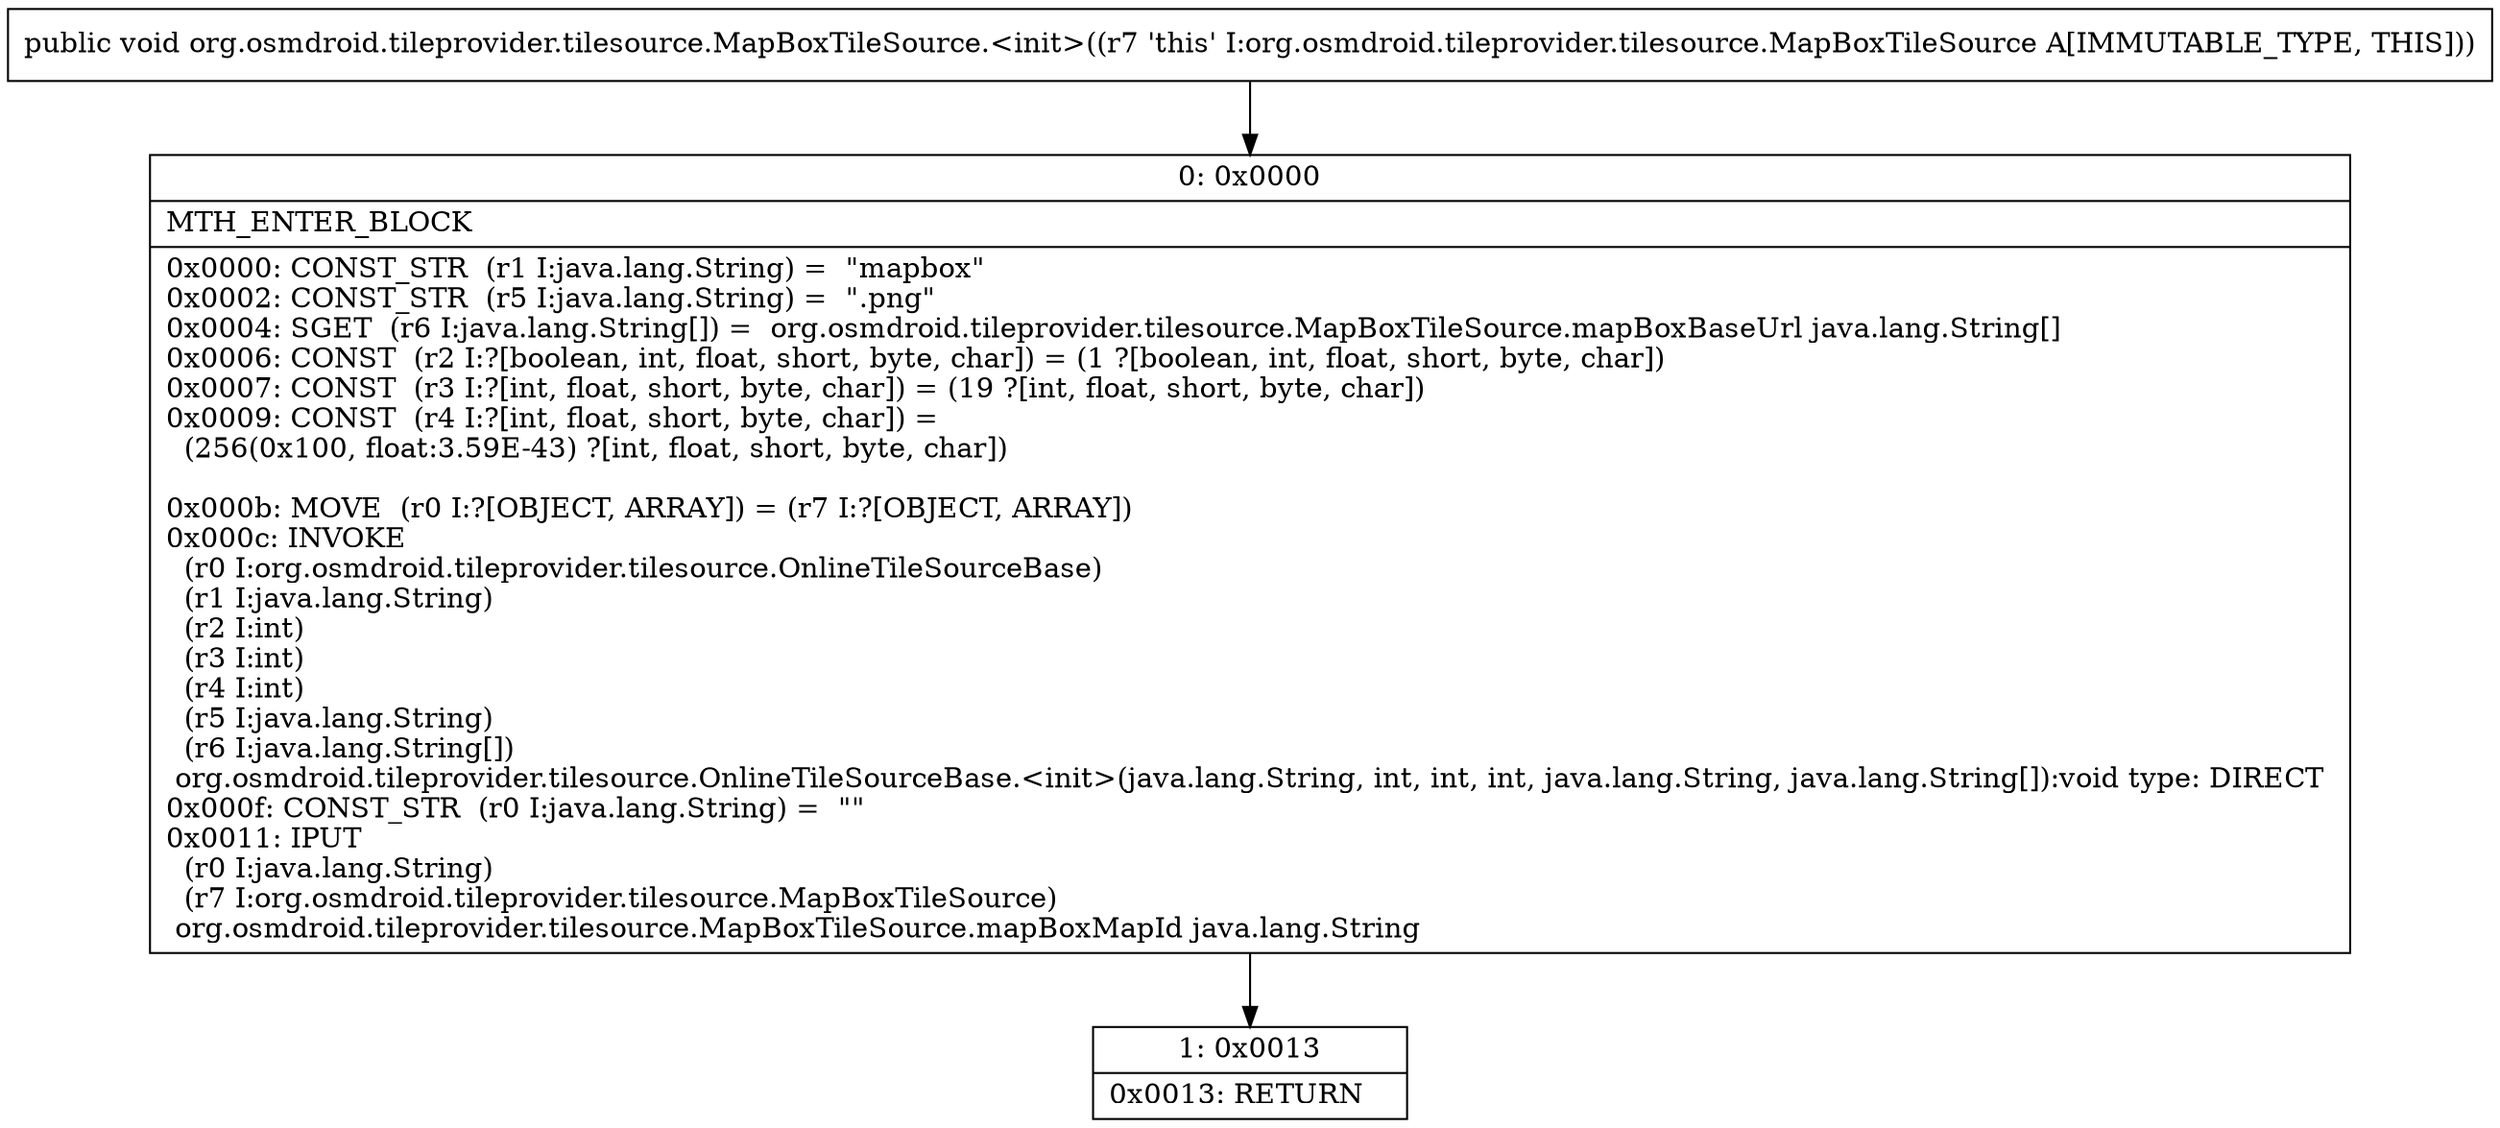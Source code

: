 digraph "CFG fororg.osmdroid.tileprovider.tilesource.MapBoxTileSource.\<init\>()V" {
Node_0 [shape=record,label="{0\:\ 0x0000|MTH_ENTER_BLOCK\l|0x0000: CONST_STR  (r1 I:java.lang.String) =  \"mapbox\" \l0x0002: CONST_STR  (r5 I:java.lang.String) =  \".png\" \l0x0004: SGET  (r6 I:java.lang.String[]) =  org.osmdroid.tileprovider.tilesource.MapBoxTileSource.mapBoxBaseUrl java.lang.String[] \l0x0006: CONST  (r2 I:?[boolean, int, float, short, byte, char]) = (1 ?[boolean, int, float, short, byte, char]) \l0x0007: CONST  (r3 I:?[int, float, short, byte, char]) = (19 ?[int, float, short, byte, char]) \l0x0009: CONST  (r4 I:?[int, float, short, byte, char]) = \l  (256(0x100, float:3.59E\-43) ?[int, float, short, byte, char])\l \l0x000b: MOVE  (r0 I:?[OBJECT, ARRAY]) = (r7 I:?[OBJECT, ARRAY]) \l0x000c: INVOKE  \l  (r0 I:org.osmdroid.tileprovider.tilesource.OnlineTileSourceBase)\l  (r1 I:java.lang.String)\l  (r2 I:int)\l  (r3 I:int)\l  (r4 I:int)\l  (r5 I:java.lang.String)\l  (r6 I:java.lang.String[])\l org.osmdroid.tileprovider.tilesource.OnlineTileSourceBase.\<init\>(java.lang.String, int, int, int, java.lang.String, java.lang.String[]):void type: DIRECT \l0x000f: CONST_STR  (r0 I:java.lang.String) =  \"\" \l0x0011: IPUT  \l  (r0 I:java.lang.String)\l  (r7 I:org.osmdroid.tileprovider.tilesource.MapBoxTileSource)\l org.osmdroid.tileprovider.tilesource.MapBoxTileSource.mapBoxMapId java.lang.String \l}"];
Node_1 [shape=record,label="{1\:\ 0x0013|0x0013: RETURN   \l}"];
MethodNode[shape=record,label="{public void org.osmdroid.tileprovider.tilesource.MapBoxTileSource.\<init\>((r7 'this' I:org.osmdroid.tileprovider.tilesource.MapBoxTileSource A[IMMUTABLE_TYPE, THIS])) }"];
MethodNode -> Node_0;
Node_0 -> Node_1;
}

